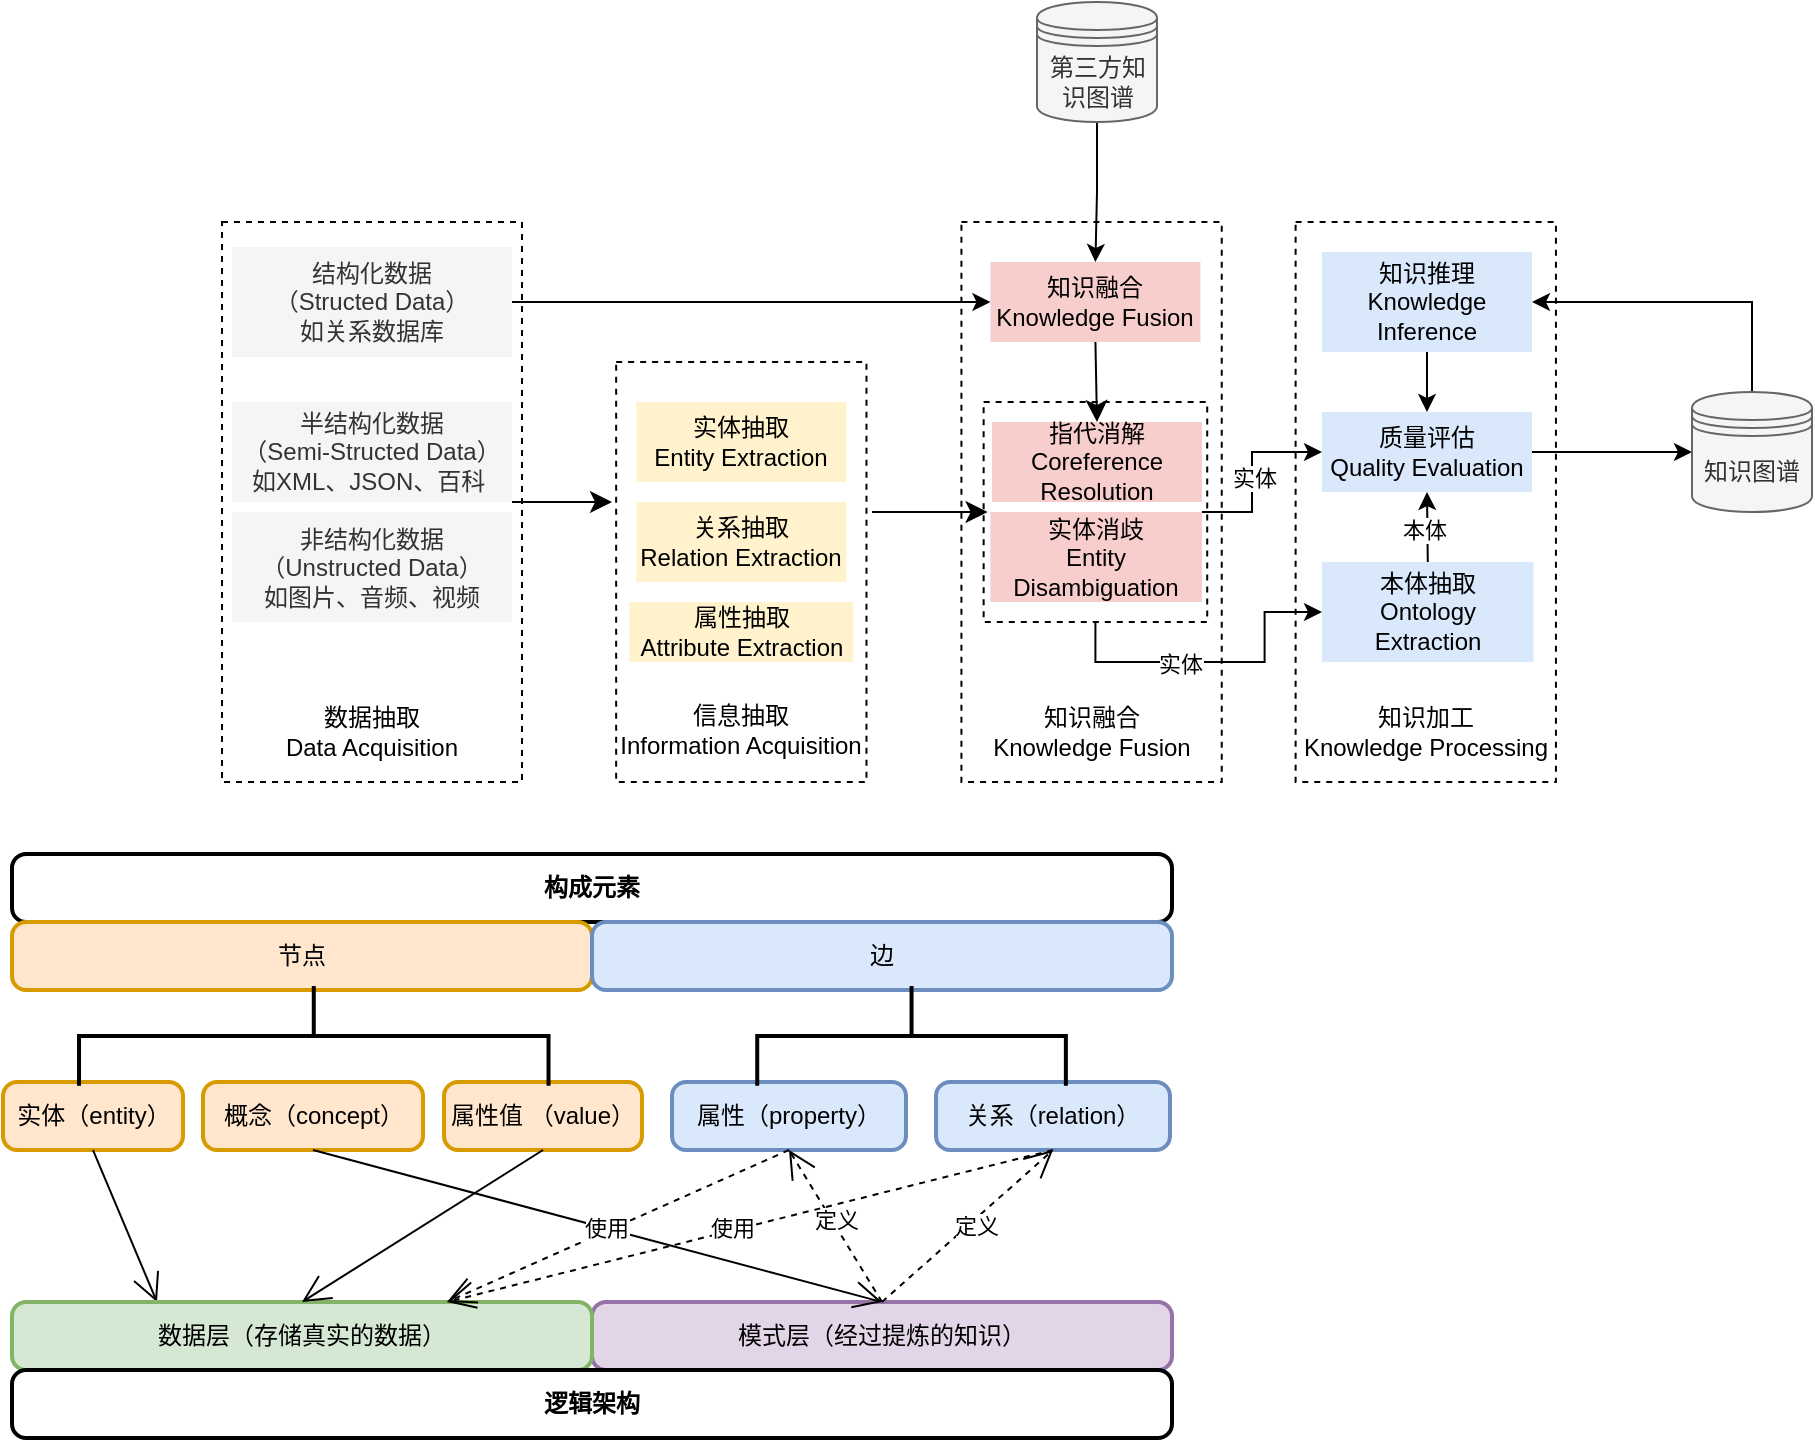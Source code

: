 <mxfile version="24.0.1" type="github">
  <diagram name="第 1 页" id="EGq3E5vETspPLSR2VidJ">
    <mxGraphModel dx="1816" dy="1678" grid="1" gridSize="10" guides="1" tooltips="1" connect="1" arrows="1" fold="1" page="1" pageScale="1" pageWidth="827" pageHeight="1169" math="0" shadow="0">
      <root>
        <mxCell id="0" />
        <mxCell id="1" parent="0" />
        <mxCell id="P-F_Z9ekdY9hJIYS4DJG-82" value="&lt;div&gt;&lt;br&gt;&lt;/div&gt;&lt;div&gt;&lt;br&gt;&lt;/div&gt;&lt;div&gt;&lt;br&gt;&lt;/div&gt;&lt;div&gt;&lt;br&gt;&lt;/div&gt;&lt;div&gt;&lt;br&gt;&lt;/div&gt;&lt;div&gt;&lt;br&gt;&lt;/div&gt;&lt;div&gt;&lt;br&gt;&lt;/div&gt;&lt;div&gt;&lt;br&gt;&lt;/div&gt;&lt;div&gt;&lt;br&gt;&lt;/div&gt;&lt;div&gt;&lt;br&gt;&lt;/div&gt;&lt;div&gt;&lt;br&gt;&lt;/div&gt;&lt;div&gt;&lt;br&gt;&lt;/div&gt;&lt;div&gt;&lt;br&gt;&lt;/div&gt;&lt;div&gt;&lt;br&gt;&lt;/div&gt;&lt;div&gt;&lt;br&gt;&lt;/div&gt;&lt;div&gt;&lt;br&gt;&lt;/div&gt;&lt;div&gt;数据抽取&lt;/div&gt;&lt;div&gt;Data Acquisition&lt;br&gt;&lt;/div&gt;" style="rounded=0;whiteSpace=wrap;html=1;dashed=1;" vertex="1" parent="1">
          <mxGeometry x="-655" y="-640" width="150" height="280" as="geometry" />
        </mxCell>
        <mxCell id="P-F_Z9ekdY9hJIYS4DJG-61" value="&lt;div&gt;&lt;br&gt;&lt;/div&gt;&lt;div&gt;&lt;br&gt;&lt;/div&gt;&lt;div&gt;&lt;br&gt;&lt;/div&gt;&lt;div&gt;&lt;br&gt;&lt;/div&gt;&lt;div&gt;&lt;br&gt;&lt;/div&gt;&lt;div&gt;&lt;br&gt;&lt;/div&gt;&lt;div&gt;&lt;br&gt;&lt;/div&gt;&lt;div&gt;&lt;br&gt;&lt;/div&gt;&lt;div&gt;&lt;br&gt;&lt;/div&gt;&lt;div&gt;&lt;br&gt;&lt;/div&gt;&lt;div&gt;&lt;br&gt;&lt;/div&gt;&lt;div&gt;&lt;br&gt;&lt;/div&gt;&lt;div&gt;&lt;br&gt;&lt;/div&gt;&lt;div&gt;&lt;br&gt;&lt;/div&gt;&lt;div&gt;&lt;br&gt;&lt;/div&gt;&lt;div&gt;&lt;br&gt;&lt;/div&gt;&lt;div&gt;知识加工&lt;/div&gt;&lt;div&gt;Knowledge Processing&lt;br&gt;&lt;/div&gt;" style="rounded=0;whiteSpace=wrap;html=1;dashed=1;" vertex="1" parent="1">
          <mxGeometry x="-118.19" y="-640" width="130.16" height="280" as="geometry" />
        </mxCell>
        <mxCell id="P-F_Z9ekdY9hJIYS4DJG-60" value="&lt;div&gt;&lt;br&gt;&lt;/div&gt;&lt;div&gt;&lt;br&gt;&lt;/div&gt;&lt;div&gt;&lt;br&gt;&lt;/div&gt;&lt;div&gt;&lt;br&gt;&lt;/div&gt;&lt;div&gt;&lt;br&gt;&lt;/div&gt;&lt;div&gt;&lt;br&gt;&lt;/div&gt;&lt;div&gt;&lt;br&gt;&lt;/div&gt;&lt;div&gt;&lt;br&gt;&lt;/div&gt;&lt;div&gt;&lt;br&gt;&lt;/div&gt;&lt;div&gt;&lt;br&gt;&lt;/div&gt;&lt;div&gt;&lt;br&gt;&lt;/div&gt;&lt;div&gt;&lt;br&gt;&lt;/div&gt;&lt;div&gt;&lt;br&gt;&lt;/div&gt;&lt;div&gt;&lt;br&gt;&lt;/div&gt;&lt;div&gt;&lt;br&gt;&lt;/div&gt;&lt;div&gt;&lt;br&gt;&lt;/div&gt;&lt;div&gt;知识融合&lt;/div&gt;&lt;div&gt;Knowledge Fusion&lt;br&gt;&lt;/div&gt;" style="rounded=0;whiteSpace=wrap;html=1;dashed=1;" vertex="1" parent="1">
          <mxGeometry x="-285.29" y="-640" width="130.16" height="280" as="geometry" />
        </mxCell>
        <mxCell id="P-F_Z9ekdY9hJIYS4DJG-57" value="&lt;div&gt;&lt;br&gt;&lt;/div&gt;&lt;div&gt;&lt;br&gt;&lt;/div&gt;&lt;div&gt;&lt;br&gt;&lt;/div&gt;&lt;div&gt;&lt;br&gt;&lt;/div&gt;&lt;div&gt;&lt;br&gt;&lt;/div&gt;&lt;div&gt;&lt;br&gt;&lt;/div&gt;&lt;div&gt;&lt;br&gt;&lt;/div&gt;&lt;div&gt;&lt;br&gt;&lt;/div&gt;&lt;div&gt;&lt;br&gt;&lt;/div&gt;&lt;div&gt;&lt;br&gt;&lt;/div&gt;&lt;div&gt;&lt;br&gt;&lt;/div&gt;&lt;div&gt;&lt;br&gt;&lt;/div&gt;&lt;div&gt;信息抽取&lt;/div&gt;&lt;div&gt;Information Acquisition&lt;/div&gt;&lt;div&gt;&lt;br&gt;&lt;/div&gt;" style="rounded=0;whiteSpace=wrap;html=1;dashed=1;" vertex="1" parent="1">
          <mxGeometry x="-457.92" y="-570" width="125.16" height="210" as="geometry" />
        </mxCell>
        <mxCell id="2" value="构成元素" style="rounded=1;absoluteArcSize=1;arcSize=14;whiteSpace=wrap;strokeWidth=2;fontStyle=1" parent="1" vertex="1">
          <mxGeometry x="-760" y="-323.99" width="580" height="34" as="geometry" />
        </mxCell>
        <mxCell id="3" value="节点" style="rounded=1;absoluteArcSize=1;arcSize=14;whiteSpace=wrap;strokeWidth=2;fillColor=#ffe6cc;strokeColor=#d79b00;" parent="1" vertex="1">
          <mxGeometry x="-760" y="-289.99" width="290" height="34" as="geometry" />
        </mxCell>
        <mxCell id="4" value="边" style="rounded=1;absoluteArcSize=1;arcSize=14;whiteSpace=wrap;strokeWidth=2;fillColor=#dae8fc;strokeColor=#6c8ebf;" parent="1" vertex="1">
          <mxGeometry x="-470" y="-289.99" width="290" height="34" as="geometry" />
        </mxCell>
        <mxCell id="P-F_Z9ekdY9hJIYS4DJG-11" value="实体（entity）" style="rounded=1;absoluteArcSize=1;arcSize=14;whiteSpace=wrap;strokeWidth=2;fillColor=#ffe6cc;strokeColor=#d79b00;" vertex="1" parent="1">
          <mxGeometry x="-764.5" y="-209.99" width="90" height="34" as="geometry" />
        </mxCell>
        <mxCell id="P-F_Z9ekdY9hJIYS4DJG-12" value="概念（concept）" style="rounded=1;absoluteArcSize=1;arcSize=14;whiteSpace=wrap;strokeWidth=2;fillColor=#ffe6cc;strokeColor=#d79b00;" vertex="1" parent="1">
          <mxGeometry x="-664.5" y="-209.99" width="110" height="34" as="geometry" />
        </mxCell>
        <mxCell id="P-F_Z9ekdY9hJIYS4DJG-13" value="属性值 （value）" style="rounded=1;absoluteArcSize=1;arcSize=14;whiteSpace=wrap;strokeWidth=2;fillColor=#ffe6cc;strokeColor=#d79b00;" vertex="1" parent="1">
          <mxGeometry x="-544" y="-209.99" width="99" height="34" as="geometry" />
        </mxCell>
        <mxCell id="P-F_Z9ekdY9hJIYS4DJG-14" value="属性（property）" style="rounded=1;absoluteArcSize=1;arcSize=14;whiteSpace=wrap;strokeWidth=2;fillColor=#dae8fc;strokeColor=#6c8ebf;" vertex="1" parent="1">
          <mxGeometry x="-430" y="-210" width="117" height="34" as="geometry" />
        </mxCell>
        <mxCell id="P-F_Z9ekdY9hJIYS4DJG-15" value="关系（relation）" style="rounded=1;absoluteArcSize=1;arcSize=14;whiteSpace=wrap;strokeWidth=2;fillColor=#dae8fc;strokeColor=#6c8ebf;" vertex="1" parent="1">
          <mxGeometry x="-298" y="-210" width="117" height="34" as="geometry" />
        </mxCell>
        <mxCell id="P-F_Z9ekdY9hJIYS4DJG-19" value="" style="strokeWidth=2;html=1;shape=mxgraph.flowchart.annotation_2;align=left;labelPosition=right;pointerEvents=1;rotation=90;" vertex="1" parent="1">
          <mxGeometry x="-634.05" y="-350.42" width="49.87" height="234.75" as="geometry" />
        </mxCell>
        <mxCell id="P-F_Z9ekdY9hJIYS4DJG-20" value="" style="strokeWidth=2;html=1;shape=mxgraph.flowchart.annotation_2;align=left;labelPosition=right;pointerEvents=1;rotation=90;" vertex="1" parent="1">
          <mxGeometry x="-335.16" y="-310.21" width="49.87" height="154.32" as="geometry" />
        </mxCell>
        <mxCell id="P-F_Z9ekdY9hJIYS4DJG-24" value="" style="endArrow=open;endFill=1;endSize=12;html=1;rounded=0;exitX=0.5;exitY=1;exitDx=0;exitDy=0;entryX=0.25;entryY=0;entryDx=0;entryDy=0;" edge="1" parent="1" source="P-F_Z9ekdY9hJIYS4DJG-11" target="P-F_Z9ekdY9hJIYS4DJG-22">
          <mxGeometry width="160" relative="1" as="geometry">
            <mxPoint x="-560" y="-250" as="sourcePoint" />
            <mxPoint x="-400" y="-250" as="targetPoint" />
          </mxGeometry>
        </mxCell>
        <mxCell id="P-F_Z9ekdY9hJIYS4DJG-21" value="模式层（经过提炼的知识）" style="rounded=1;absoluteArcSize=1;arcSize=14;whiteSpace=wrap;strokeWidth=2;fillColor=#e1d5e7;strokeColor=#9673a6;" vertex="1" parent="1">
          <mxGeometry x="-470" y="-100" width="290" height="34" as="geometry" />
        </mxCell>
        <mxCell id="P-F_Z9ekdY9hJIYS4DJG-22" value="数据层（存储真实的数据）" style="rounded=1;absoluteArcSize=1;arcSize=14;whiteSpace=wrap;strokeWidth=2;fillColor=#d5e8d4;strokeColor=#82b366;" vertex="1" parent="1">
          <mxGeometry x="-760" y="-100" width="290" height="34" as="geometry" />
        </mxCell>
        <mxCell id="P-F_Z9ekdY9hJIYS4DJG-25" value="" style="endArrow=open;endFill=1;endSize=12;html=1;rounded=0;exitX=0.5;exitY=1;exitDx=0;exitDy=0;entryX=0.5;entryY=0;entryDx=0;entryDy=0;" edge="1" parent="1" source="P-F_Z9ekdY9hJIYS4DJG-13" target="P-F_Z9ekdY9hJIYS4DJG-22">
          <mxGeometry width="160" relative="1" as="geometry">
            <mxPoint x="-709" y="-166" as="sourcePoint" />
            <mxPoint x="-350" y="-80" as="targetPoint" />
          </mxGeometry>
        </mxCell>
        <mxCell id="P-F_Z9ekdY9hJIYS4DJG-26" value="" style="endArrow=open;endFill=1;endSize=12;html=1;rounded=0;exitX=0.5;exitY=1;exitDx=0;exitDy=0;entryX=0.5;entryY=0;entryDx=0;entryDy=0;" edge="1" parent="1" source="P-F_Z9ekdY9hJIYS4DJG-12" target="P-F_Z9ekdY9hJIYS4DJG-21">
          <mxGeometry width="160" relative="1" as="geometry">
            <mxPoint x="-484" y="-166" as="sourcePoint" />
            <mxPoint x="-599" y="-90" as="targetPoint" />
          </mxGeometry>
        </mxCell>
        <mxCell id="P-F_Z9ekdY9hJIYS4DJG-27" value="" style="endArrow=open;endFill=1;endSize=12;html=1;rounded=0;entryX=0.5;entryY=1;entryDx=0;entryDy=0;exitX=0.5;exitY=0;exitDx=0;exitDy=0;dashed=1;" edge="1" parent="1" source="P-F_Z9ekdY9hJIYS4DJG-21" target="P-F_Z9ekdY9hJIYS4DJG-14">
          <mxGeometry width="160" relative="1" as="geometry">
            <mxPoint x="-200" y="-110" as="sourcePoint" />
            <mxPoint x="-304" y="-90" as="targetPoint" />
          </mxGeometry>
        </mxCell>
        <mxCell id="P-F_Z9ekdY9hJIYS4DJG-28" value="定义" style="edgeLabel;html=1;align=center;verticalAlign=middle;resizable=0;points=[];" vertex="1" connectable="0" parent="P-F_Z9ekdY9hJIYS4DJG-27">
          <mxGeometry x="0.06" y="-2" relative="1" as="geometry">
            <mxPoint as="offset" />
          </mxGeometry>
        </mxCell>
        <mxCell id="P-F_Z9ekdY9hJIYS4DJG-29" value="" style="endArrow=open;endFill=1;endSize=12;html=1;rounded=0;entryX=0.5;entryY=1;entryDx=0;entryDy=0;exitX=0.5;exitY=0;exitDx=0;exitDy=0;dashed=1;" edge="1" parent="1" source="P-F_Z9ekdY9hJIYS4DJG-21" target="P-F_Z9ekdY9hJIYS4DJG-15">
          <mxGeometry width="160" relative="1" as="geometry">
            <mxPoint x="-304" y="-90" as="sourcePoint" />
            <mxPoint x="-361" y="-166" as="targetPoint" />
          </mxGeometry>
        </mxCell>
        <mxCell id="P-F_Z9ekdY9hJIYS4DJG-30" value="定义" style="edgeLabel;html=1;align=center;verticalAlign=middle;resizable=0;points=[];" vertex="1" connectable="0" parent="P-F_Z9ekdY9hJIYS4DJG-29">
          <mxGeometry x="0.06" y="-2" relative="1" as="geometry">
            <mxPoint as="offset" />
          </mxGeometry>
        </mxCell>
        <mxCell id="P-F_Z9ekdY9hJIYS4DJG-35" value="逻辑架构" style="rounded=1;absoluteArcSize=1;arcSize=14;whiteSpace=wrap;strokeWidth=2;fontStyle=1" vertex="1" parent="1">
          <mxGeometry x="-760" y="-66" width="580" height="34" as="geometry" />
        </mxCell>
        <mxCell id="P-F_Z9ekdY9hJIYS4DJG-31" value="s" style="endArrow=open;endFill=1;endSize=12;html=1;rounded=0;entryX=0.75;entryY=0;entryDx=0;entryDy=0;exitX=0.5;exitY=1;exitDx=0;exitDy=0;dashed=1;" edge="1" parent="1" source="P-F_Z9ekdY9hJIYS4DJG-14" target="P-F_Z9ekdY9hJIYS4DJG-22">
          <mxGeometry width="160" relative="1" as="geometry">
            <mxPoint x="-304" y="-90" as="sourcePoint" />
            <mxPoint x="-361" y="-166" as="targetPoint" />
          </mxGeometry>
        </mxCell>
        <mxCell id="P-F_Z9ekdY9hJIYS4DJG-32" value="使用" style="edgeLabel;html=1;align=center;verticalAlign=middle;resizable=0;points=[];" vertex="1" connectable="0" parent="P-F_Z9ekdY9hJIYS4DJG-31">
          <mxGeometry x="0.06" y="-2" relative="1" as="geometry">
            <mxPoint as="offset" />
          </mxGeometry>
        </mxCell>
        <mxCell id="P-F_Z9ekdY9hJIYS4DJG-33" value="s" style="endArrow=open;endFill=1;endSize=12;html=1;rounded=0;entryX=0.75;entryY=0;entryDx=0;entryDy=0;exitX=0.5;exitY=1;exitDx=0;exitDy=0;dashed=1;" edge="1" parent="1" source="P-F_Z9ekdY9hJIYS4DJG-15" target="P-F_Z9ekdY9hJIYS4DJG-22">
          <mxGeometry width="160" relative="1" as="geometry">
            <mxPoint x="-361" y="-166" as="sourcePoint" />
            <mxPoint x="-599" y="-90" as="targetPoint" />
          </mxGeometry>
        </mxCell>
        <mxCell id="P-F_Z9ekdY9hJIYS4DJG-34" value="使用" style="edgeLabel;html=1;align=center;verticalAlign=middle;resizable=0;points=[];" vertex="1" connectable="0" parent="P-F_Z9ekdY9hJIYS4DJG-33">
          <mxGeometry x="0.06" y="-2" relative="1" as="geometry">
            <mxPoint as="offset" />
          </mxGeometry>
        </mxCell>
        <mxCell id="P-F_Z9ekdY9hJIYS4DJG-78" style="edgeStyle=orthogonalEdgeStyle;rounded=0;orthogonalLoop=1;jettySize=auto;html=1;exitX=1;exitY=0.5;exitDx=0;exitDy=0;entryX=0;entryY=0.5;entryDx=0;entryDy=0;" edge="1" parent="1" source="P-F_Z9ekdY9hJIYS4DJG-37" target="P-F_Z9ekdY9hJIYS4DJG-47">
          <mxGeometry relative="1" as="geometry" />
        </mxCell>
        <mxCell id="P-F_Z9ekdY9hJIYS4DJG-37" value="结构化数据&lt;div&gt;（Structed Data）&lt;/div&gt;&lt;div&gt;如关系数据库&lt;/div&gt;" style="rounded=0;whiteSpace=wrap;html=1;align=center;strokeColor=none;fillColor=#f5f5f5;fontColor=#333333;" vertex="1" parent="1">
          <mxGeometry x="-650" y="-627.5" width="140" height="55" as="geometry" />
        </mxCell>
        <mxCell id="P-F_Z9ekdY9hJIYS4DJG-38" value="非结构化数据&lt;div&gt;&lt;div style=&quot;&quot;&gt;&lt;span style=&quot;background-color: initial;&quot;&gt;（Unstructed Data）&lt;/span&gt;&lt;/div&gt;&lt;div&gt;如图片、音频、视频&lt;/div&gt;&lt;/div&gt;" style="rounded=0;whiteSpace=wrap;html=1;align=center;strokeColor=none;fillColor=#f5f5f5;fontColor=#333333;" vertex="1" parent="1">
          <mxGeometry x="-650" y="-495" width="140" height="55" as="geometry" />
        </mxCell>
        <mxCell id="P-F_Z9ekdY9hJIYS4DJG-39" value="半结构化数据&lt;div&gt;（Semi-Structed Data）&lt;/div&gt;&lt;div&gt;如XML、JSON、百科&amp;nbsp;&lt;/div&gt;" style="rounded=0;whiteSpace=wrap;html=1;align=center;strokeColor=none;fillColor=#f5f5f5;fontColor=#333333;" vertex="1" parent="1">
          <mxGeometry x="-650" y="-550" width="140" height="50" as="geometry" />
        </mxCell>
        <mxCell id="P-F_Z9ekdY9hJIYS4DJG-40" value="实体抽取&lt;div&gt;Entity Extraction&lt;/div&gt;" style="rounded=0;whiteSpace=wrap;html=1;align=center;strokeColor=none;fillColor=#fff2cc;" vertex="1" parent="1">
          <mxGeometry x="-447.84" y="-550" width="105" height="40" as="geometry" />
        </mxCell>
        <mxCell id="P-F_Z9ekdY9hJIYS4DJG-41" value="关系抽取&lt;div&gt;Relation Extraction&lt;/div&gt;" style="rounded=0;whiteSpace=wrap;html=1;align=center;strokeColor=none;fillColor=#fff2cc;" vertex="1" parent="1">
          <mxGeometry x="-447.84" y="-500" width="105" height="40" as="geometry" />
        </mxCell>
        <mxCell id="P-F_Z9ekdY9hJIYS4DJG-42" value="属性抽取&lt;div&gt;Attribute Extraction&lt;/div&gt;" style="rounded=0;whiteSpace=wrap;html=1;align=center;strokeColor=none;fillColor=#fff2cc;" vertex="1" parent="1">
          <mxGeometry x="-451.34" y="-450" width="112" height="30" as="geometry" />
        </mxCell>
        <mxCell id="P-F_Z9ekdY9hJIYS4DJG-79" style="edgeStyle=orthogonalEdgeStyle;rounded=0;orthogonalLoop=1;jettySize=auto;html=1;exitX=0.5;exitY=1;exitDx=0;exitDy=0;entryX=0.5;entryY=0;entryDx=0;entryDy=0;" edge="1" parent="1" source="P-F_Z9ekdY9hJIYS4DJG-46" target="P-F_Z9ekdY9hJIYS4DJG-47">
          <mxGeometry relative="1" as="geometry" />
        </mxCell>
        <mxCell id="P-F_Z9ekdY9hJIYS4DJG-46" value="第三方知识图谱" style="shape=datastore;whiteSpace=wrap;html=1;fillColor=#f5f5f5;strokeColor=#666666;fontColor=#333333;" vertex="1" parent="1">
          <mxGeometry x="-247.5" y="-750" width="60" height="60" as="geometry" />
        </mxCell>
        <mxCell id="P-F_Z9ekdY9hJIYS4DJG-47" value="知识融合&lt;div&gt;Knowledge Fusion&lt;/div&gt;" style="rounded=0;whiteSpace=wrap;html=1;align=center;strokeColor=none;fillColor=#f8cecc;" vertex="1" parent="1">
          <mxGeometry x="-270.79" y="-620" width="105" height="40" as="geometry" />
        </mxCell>
        <mxCell id="P-F_Z9ekdY9hJIYS4DJG-74" style="edgeStyle=orthogonalEdgeStyle;rounded=0;orthogonalLoop=1;jettySize=auto;html=1;exitX=0.5;exitY=1;exitDx=0;exitDy=0;entryX=0;entryY=0.5;entryDx=0;entryDy=0;" edge="1" parent="1" source="P-F_Z9ekdY9hJIYS4DJG-73" target="P-F_Z9ekdY9hJIYS4DJG-52">
          <mxGeometry relative="1" as="geometry" />
        </mxCell>
        <mxCell id="P-F_Z9ekdY9hJIYS4DJG-75" value="实体" style="edgeLabel;html=1;align=center;verticalAlign=middle;resizable=0;points=[];" vertex="1" connectable="0" parent="P-F_Z9ekdY9hJIYS4DJG-74">
          <mxGeometry x="-0.216" y="-1" relative="1" as="geometry">
            <mxPoint as="offset" />
          </mxGeometry>
        </mxCell>
        <mxCell id="P-F_Z9ekdY9hJIYS4DJG-73" value="&lt;div&gt;&lt;br&gt;&lt;/div&gt;" style="rounded=0;whiteSpace=wrap;html=1;dashed=1;" vertex="1" parent="1">
          <mxGeometry x="-274.18" y="-550" width="111.79" height="110" as="geometry" />
        </mxCell>
        <mxCell id="P-F_Z9ekdY9hJIYS4DJG-48" value="指代消解&lt;div&gt;Coreference Resolution&lt;/div&gt;" style="rounded=0;whiteSpace=wrap;html=1;align=center;strokeColor=none;fillColor=#f8cecc;" vertex="1" parent="1">
          <mxGeometry x="-270.0" y="-540" width="105" height="40" as="geometry" />
        </mxCell>
        <mxCell id="P-F_Z9ekdY9hJIYS4DJG-76" style="edgeStyle=orthogonalEdgeStyle;rounded=0;orthogonalLoop=1;jettySize=auto;html=1;exitX=1;exitY=0;exitDx=0;exitDy=0;entryX=0;entryY=0.5;entryDx=0;entryDy=0;" edge="1" parent="1" source="P-F_Z9ekdY9hJIYS4DJG-49" target="P-F_Z9ekdY9hJIYS4DJG-51">
          <mxGeometry relative="1" as="geometry">
            <Array as="points">
              <mxPoint x="-140" y="-495" />
              <mxPoint x="-140" y="-525" />
            </Array>
          </mxGeometry>
        </mxCell>
        <mxCell id="P-F_Z9ekdY9hJIYS4DJG-77" value="实体" style="edgeLabel;html=1;align=center;verticalAlign=middle;resizable=0;points=[];" vertex="1" connectable="0" parent="P-F_Z9ekdY9hJIYS4DJG-76">
          <mxGeometry x="-0.07" y="-1" relative="1" as="geometry">
            <mxPoint as="offset" />
          </mxGeometry>
        </mxCell>
        <mxCell id="P-F_Z9ekdY9hJIYS4DJG-49" value="实体消歧&lt;div&gt;Entity Disambiguation&lt;/div&gt;" style="rounded=0;whiteSpace=wrap;html=1;align=center;strokeColor=none;fillColor=#f8cecc;" vertex="1" parent="1">
          <mxGeometry x="-270.79" y="-495" width="105.79" height="45" as="geometry" />
        </mxCell>
        <mxCell id="P-F_Z9ekdY9hJIYS4DJG-72" style="edgeStyle=orthogonalEdgeStyle;rounded=0;orthogonalLoop=1;jettySize=auto;html=1;exitX=0.5;exitY=1;exitDx=0;exitDy=0;entryX=0.5;entryY=0;entryDx=0;entryDy=0;" edge="1" parent="1" source="P-F_Z9ekdY9hJIYS4DJG-50" target="P-F_Z9ekdY9hJIYS4DJG-51">
          <mxGeometry relative="1" as="geometry" />
        </mxCell>
        <mxCell id="P-F_Z9ekdY9hJIYS4DJG-50" value="知识推理&lt;div&gt;Knowledge Inference&lt;/div&gt;" style="rounded=0;whiteSpace=wrap;html=1;align=center;strokeColor=none;fillColor=#dae8fc;" vertex="1" parent="1">
          <mxGeometry x="-105" y="-625" width="105" height="50" as="geometry" />
        </mxCell>
        <mxCell id="P-F_Z9ekdY9hJIYS4DJG-80" style="edgeStyle=orthogonalEdgeStyle;rounded=0;orthogonalLoop=1;jettySize=auto;html=1;exitX=1;exitY=0.5;exitDx=0;exitDy=0;entryX=0;entryY=0.5;entryDx=0;entryDy=0;" edge="1" parent="1" source="P-F_Z9ekdY9hJIYS4DJG-51" target="P-F_Z9ekdY9hJIYS4DJG-53">
          <mxGeometry relative="1" as="geometry" />
        </mxCell>
        <mxCell id="P-F_Z9ekdY9hJIYS4DJG-51" value="质量评估&lt;div&gt;Quality Evaluation&lt;/div&gt;" style="rounded=0;whiteSpace=wrap;html=1;align=center;strokeColor=none;fillColor=#dae8fc;" vertex="1" parent="1">
          <mxGeometry x="-105.0" y="-545" width="105" height="40" as="geometry" />
        </mxCell>
        <mxCell id="P-F_Z9ekdY9hJIYS4DJG-66" style="edgeStyle=orthogonalEdgeStyle;rounded=0;orthogonalLoop=1;jettySize=auto;html=1;exitX=0.5;exitY=0;exitDx=0;exitDy=0;entryX=0.5;entryY=1;entryDx=0;entryDy=0;" edge="1" parent="1" source="P-F_Z9ekdY9hJIYS4DJG-52" target="P-F_Z9ekdY9hJIYS4DJG-51">
          <mxGeometry relative="1" as="geometry" />
        </mxCell>
        <mxCell id="P-F_Z9ekdY9hJIYS4DJG-68" value="本体" style="edgeLabel;html=1;align=center;verticalAlign=middle;resizable=0;points=[];" vertex="1" connectable="0" parent="P-F_Z9ekdY9hJIYS4DJG-66">
          <mxGeometry x="-0.058" y="2" relative="1" as="geometry">
            <mxPoint as="offset" />
          </mxGeometry>
        </mxCell>
        <mxCell id="P-F_Z9ekdY9hJIYS4DJG-52" value="本体抽取&lt;div&gt;Ontology Extraction&lt;/div&gt;" style="rounded=0;whiteSpace=wrap;html=1;align=center;strokeColor=none;fillColor=#dae8fc;" vertex="1" parent="1">
          <mxGeometry x="-105" y="-470" width="105.79" height="50" as="geometry" />
        </mxCell>
        <mxCell id="P-F_Z9ekdY9hJIYS4DJG-81" style="edgeStyle=orthogonalEdgeStyle;rounded=0;orthogonalLoop=1;jettySize=auto;html=1;exitX=0.5;exitY=0;exitDx=0;exitDy=0;entryX=1;entryY=0.5;entryDx=0;entryDy=0;" edge="1" parent="1" source="P-F_Z9ekdY9hJIYS4DJG-53" target="P-F_Z9ekdY9hJIYS4DJG-50">
          <mxGeometry relative="1" as="geometry" />
        </mxCell>
        <mxCell id="P-F_Z9ekdY9hJIYS4DJG-53" value="知识图谱" style="shape=datastore;whiteSpace=wrap;html=1;fillColor=#f5f5f5;strokeColor=#666666;fontColor=#333333;" vertex="1" parent="1">
          <mxGeometry x="80.0" y="-555" width="60" height="60" as="geometry" />
        </mxCell>
        <mxCell id="P-F_Z9ekdY9hJIYS4DJG-55" value="" style="edgeStyle=segmentEdgeStyle;endArrow=classic;html=1;curved=0;rounded=0;endSize=8;startSize=8;exitX=1;exitY=1;exitDx=0;exitDy=0;" edge="1" parent="1" source="P-F_Z9ekdY9hJIYS4DJG-39">
          <mxGeometry width="50" height="50" relative="1" as="geometry">
            <mxPoint x="-500" y="-500" as="sourcePoint" />
            <mxPoint x="-460" y="-500" as="targetPoint" />
          </mxGeometry>
        </mxCell>
        <mxCell id="P-F_Z9ekdY9hJIYS4DJG-58" value="" style="edgeStyle=segmentEdgeStyle;endArrow=classic;html=1;curved=0;rounded=0;endSize=8;startSize=8;" edge="1" parent="1">
          <mxGeometry width="50" height="50" relative="1" as="geometry">
            <mxPoint x="-330" y="-495" as="sourcePoint" />
            <mxPoint x="-272.21" y="-495" as="targetPoint" />
            <Array as="points">
              <mxPoint x="-307.21" y="-495" />
              <mxPoint x="-307.21" y="-495" />
            </Array>
          </mxGeometry>
        </mxCell>
        <mxCell id="P-F_Z9ekdY9hJIYS4DJG-59" value="" style="edgeStyle=segmentEdgeStyle;endArrow=classic;html=1;curved=0;rounded=0;endSize=8;startSize=8;exitX=0.5;exitY=1;exitDx=0;exitDy=0;entryX=0.5;entryY=0;entryDx=0;entryDy=0;" edge="1" parent="1" source="P-F_Z9ekdY9hJIYS4DJG-47" target="P-F_Z9ekdY9hJIYS4DJG-48">
          <mxGeometry width="50" height="50" relative="1" as="geometry">
            <mxPoint x="-315.29" y="-490" as="sourcePoint" />
            <mxPoint x="-275.29" y="-490" as="targetPoint" />
          </mxGeometry>
        </mxCell>
      </root>
    </mxGraphModel>
  </diagram>
</mxfile>
